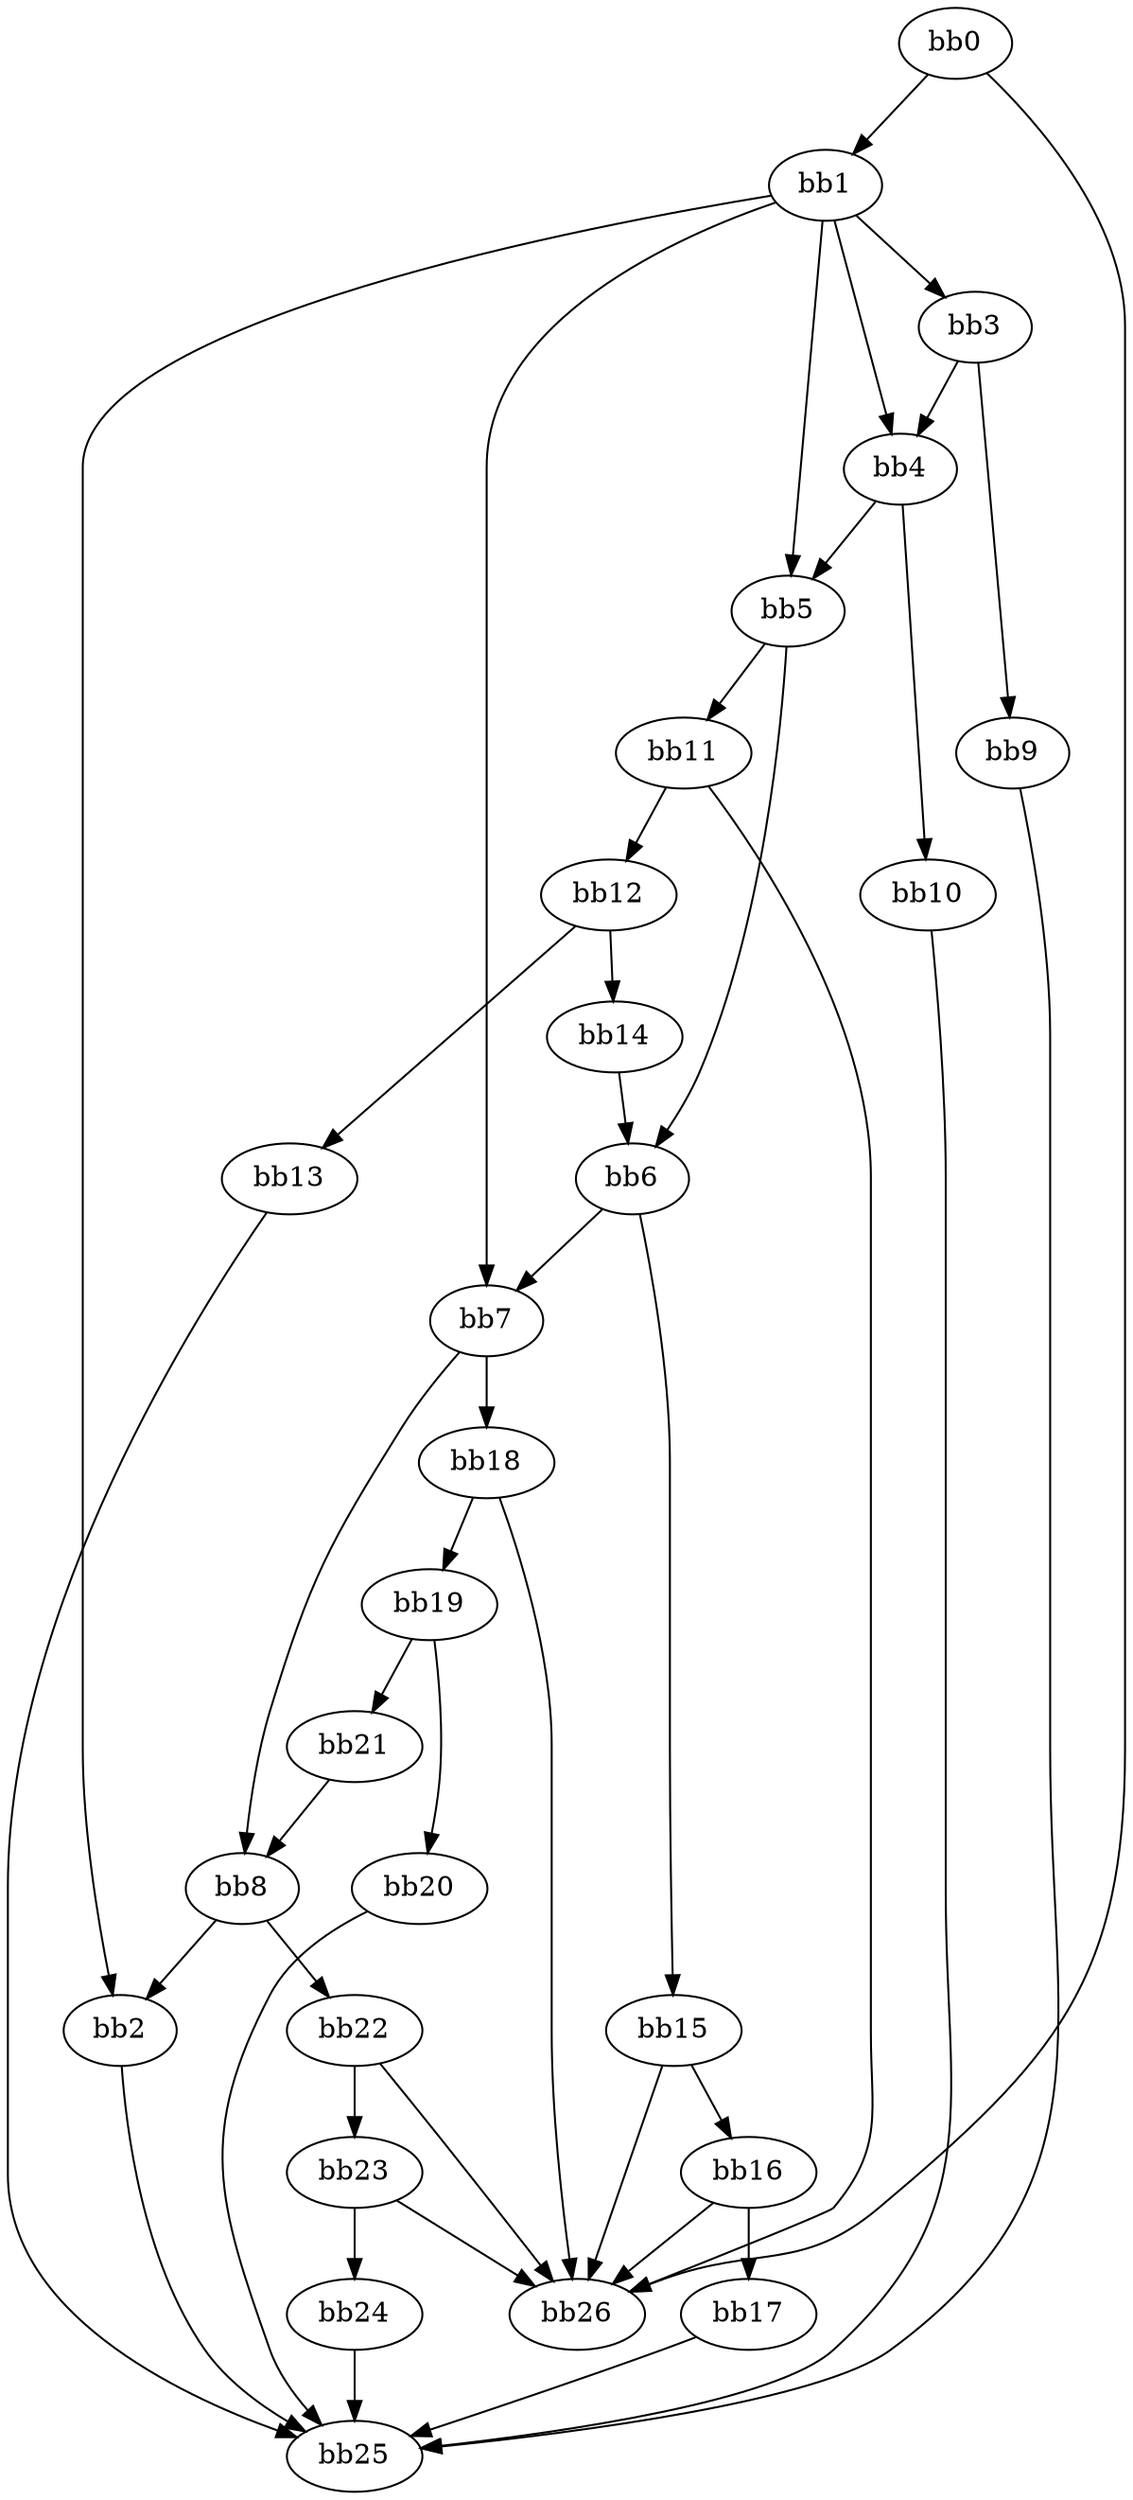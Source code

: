 digraph {
    0 [ label = "bb0\l" ]
    1 [ label = "bb1\l" ]
    2 [ label = "bb2\l" ]
    3 [ label = "bb3\l" ]
    4 [ label = "bb4\l" ]
    5 [ label = "bb5\l" ]
    6 [ label = "bb6\l" ]
    7 [ label = "bb7\l" ]
    8 [ label = "bb8\l" ]
    9 [ label = "bb9\l" ]
    10 [ label = "bb10\l" ]
    11 [ label = "bb11\l" ]
    12 [ label = "bb12\l" ]
    13 [ label = "bb13\l" ]
    14 [ label = "bb14\l" ]
    15 [ label = "bb15\l" ]
    16 [ label = "bb16\l" ]
    17 [ label = "bb17\l" ]
    18 [ label = "bb18\l" ]
    19 [ label = "bb19\l" ]
    20 [ label = "bb20\l" ]
    21 [ label = "bb21\l" ]
    22 [ label = "bb22\l" ]
    23 [ label = "bb23\l" ]
    24 [ label = "bb24\l" ]
    25 [ label = "bb25\l" ]
    26 [ label = "bb26\l" ]
    0 -> 1 [ ]
    0 -> 26 [ ]
    1 -> 2 [ ]
    1 -> 3 [ ]
    1 -> 4 [ ]
    1 -> 5 [ ]
    1 -> 7 [ ]
    2 -> 25 [ ]
    3 -> 4 [ ]
    3 -> 9 [ ]
    4 -> 5 [ ]
    4 -> 10 [ ]
    5 -> 6 [ ]
    5 -> 11 [ ]
    6 -> 7 [ ]
    6 -> 15 [ ]
    7 -> 8 [ ]
    7 -> 18 [ ]
    8 -> 2 [ ]
    8 -> 22 [ ]
    9 -> 25 [ ]
    10 -> 25 [ ]
    11 -> 12 [ ]
    11 -> 26 [ ]
    12 -> 13 [ ]
    12 -> 14 [ ]
    13 -> 25 [ ]
    14 -> 6 [ ]
    15 -> 16 [ ]
    15 -> 26 [ ]
    16 -> 17 [ ]
    16 -> 26 [ ]
    17 -> 25 [ ]
    18 -> 19 [ ]
    18 -> 26 [ ]
    19 -> 20 [ ]
    19 -> 21 [ ]
    20 -> 25 [ ]
    21 -> 8 [ ]
    22 -> 23 [ ]
    22 -> 26 [ ]
    23 -> 24 [ ]
    23 -> 26 [ ]
    24 -> 25 [ ]
}

